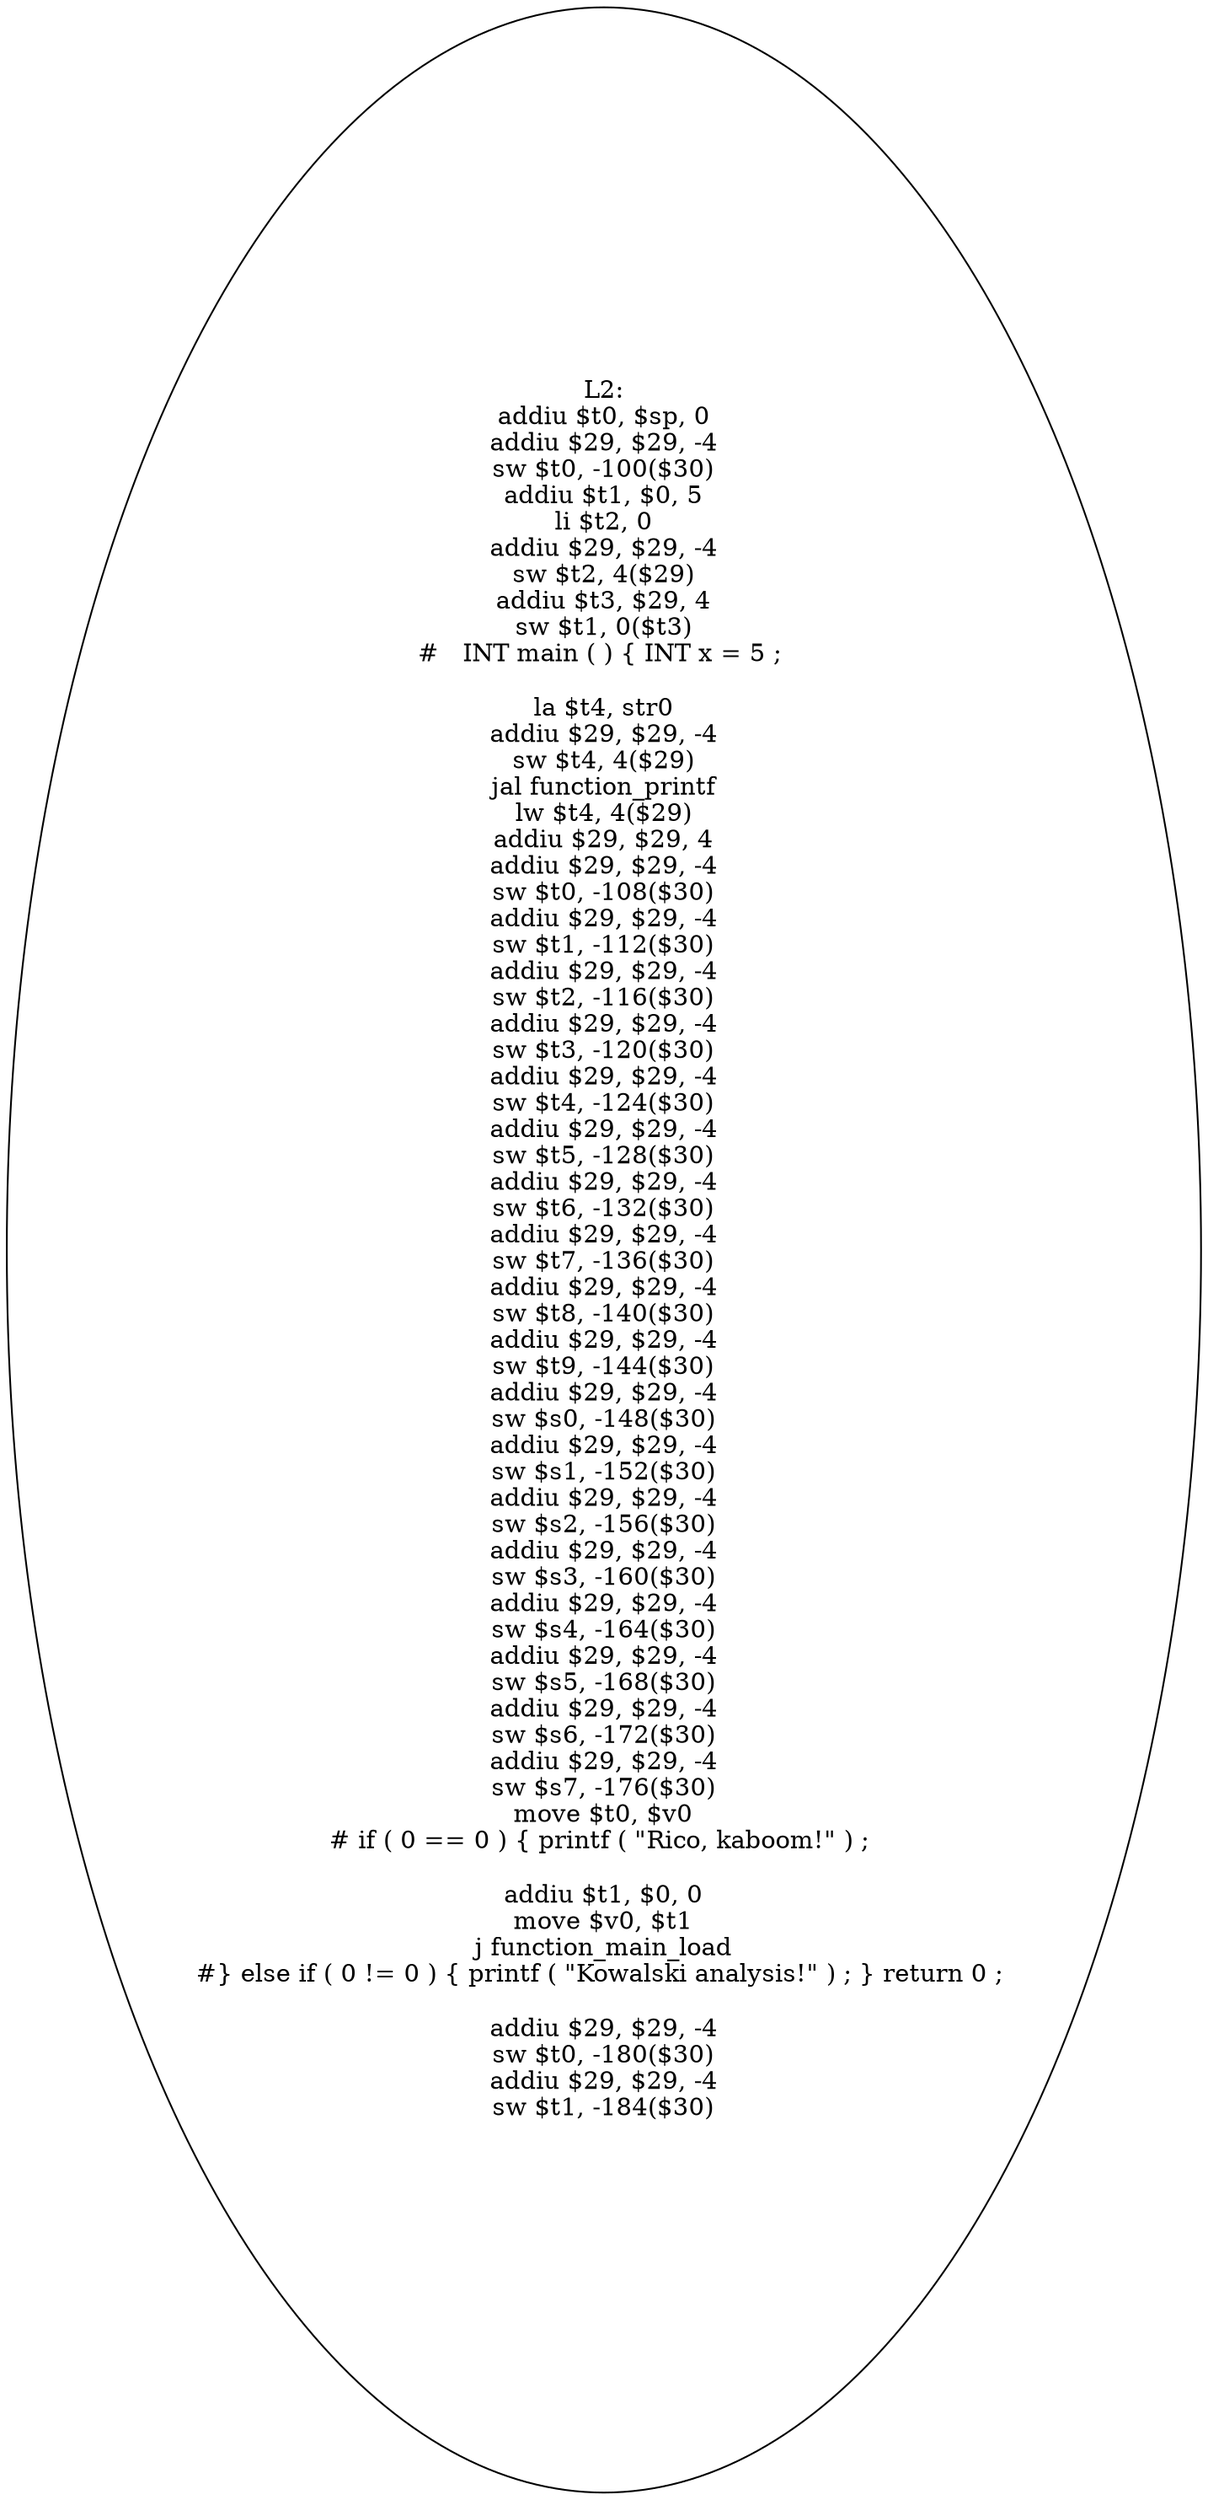 digraph AST {
  "125702256371760" [label="L2:
addiu $t0, $sp, 0
addiu $29, $29, -4
sw $t0, -100($30)
addiu $t1, $0, 5
li $t2, 0
addiu $29, $29, -4
sw $t2, 4($29)
addiu $t3, $29, 4
sw $t1, 0($t3)
#   INT main ( ) { INT x = 5 ; 

la $t4, str0
addiu $29, $29, -4
sw $t4, 4($29)
jal function_printf
lw $t4, 4($29)
addiu $29, $29, 4
addiu $29, $29, -4
sw $t0, -108($30)
addiu $29, $29, -4
sw $t1, -112($30)
addiu $29, $29, -4
sw $t2, -116($30)
addiu $29, $29, -4
sw $t3, -120($30)
addiu $29, $29, -4
sw $t4, -124($30)
addiu $29, $29, -4
sw $t5, -128($30)
addiu $29, $29, -4
sw $t6, -132($30)
addiu $29, $29, -4
sw $t7, -136($30)
addiu $29, $29, -4
sw $t8, -140($30)
addiu $29, $29, -4
sw $t9, -144($30)
addiu $29, $29, -4
sw $s0, -148($30)
addiu $29, $29, -4
sw $s1, -152($30)
addiu $29, $29, -4
sw $s2, -156($30)
addiu $29, $29, -4
sw $s3, -160($30)
addiu $29, $29, -4
sw $s4, -164($30)
addiu $29, $29, -4
sw $s5, -168($30)
addiu $29, $29, -4
sw $s6, -172($30)
addiu $29, $29, -4
sw $s7, -176($30)
move $t0, $v0
# if ( 0 == 0 ) { printf ( \"Rico, kaboom!\" ) ; 

addiu $t1, $0, 0
move $v0, $t1
j function_main_load
#} else if ( 0 != 0 ) { printf ( \"Kowalski analysis!\" ) ; } return 0 ; 

addiu $29, $29, -4
sw $t0, -180($30)
addiu $29, $29, -4
sw $t1, -184($30)
"];
}
